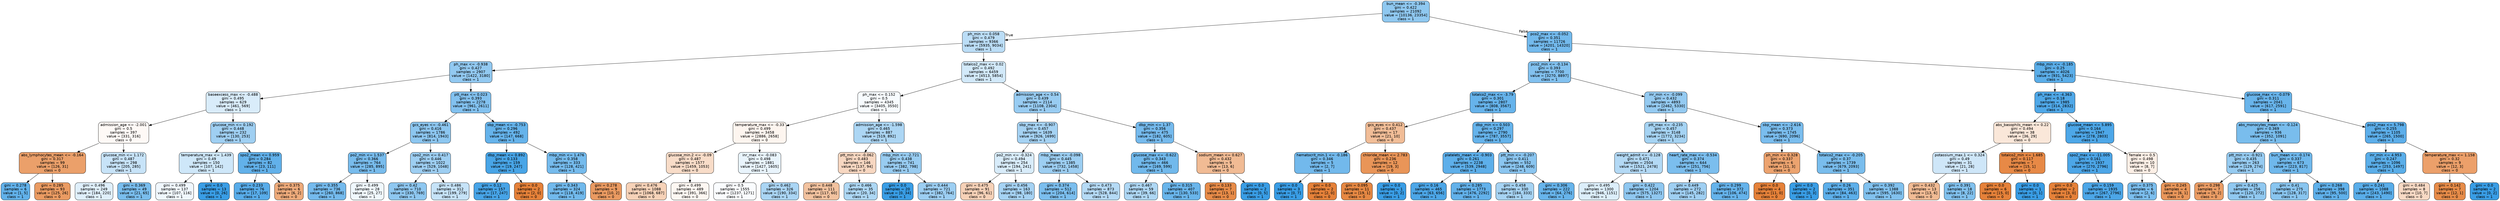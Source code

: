 digraph Tree {
node [shape=box, style="filled, rounded", color="black", fontname="helvetica"] ;
edge [fontname="helvetica"] ;
0 [label="bun_mean <= -0.394\ngini = 0.422\nsamples = 21092\nvalue = [10136, 23354]\nclass = 1", fillcolor="#8fc8f0"] ;
1 [label="ph_min <= 0.058\ngini = 0.479\nsamples = 9366\nvalue = [5935, 9034]\nclass = 1", fillcolor="#bbddf6"] ;
0 -> 1 [labeldistance=2.5, labelangle=45, headlabel="True"] ;
2 [label="ph_max <= -0.938\ngini = 0.427\nsamples = 2907\nvalue = [1422, 3180]\nclass = 1", fillcolor="#92c9f1"] ;
1 -> 2 ;
3 [label="baseexcess_max <= -0.488\ngini = 0.495\nsamples = 629\nvalue = [461, 569]\nclass = 1", fillcolor="#d9ecfa"] ;
2 -> 3 ;
4 [label="admission_age <= -2.001\ngini = 0.5\nsamples = 397\nvalue = [331, 316]\nclass = 0", fillcolor="#fef9f6"] ;
3 -> 4 ;
5 [label="abs_lymphocytes_mean <= -0.164\ngini = 0.317\nsamples = 99\nvalue = [126, 31]\nclass = 0", fillcolor="#eba06a"] ;
4 -> 5 ;
6 [label="gini = 0.278\nsamples = 6\nvalue = [1, 5]\nclass = 1", fillcolor="#61b1ea"] ;
5 -> 6 ;
7 [label="gini = 0.285\nsamples = 93\nvalue = [125, 26]\nclass = 0", fillcolor="#ea9b62"] ;
5 -> 7 ;
8 [label="glucose_min <= 1.172\ngini = 0.487\nsamples = 298\nvalue = [205, 285]\nclass = 1", fillcolor="#c7e3f8"] ;
4 -> 8 ;
9 [label="gini = 0.496\nsamples = 249\nvalue = [184, 220]\nclass = 1", fillcolor="#dfeffb"] ;
8 -> 9 ;
10 [label="gini = 0.369\nsamples = 49\nvalue = [21, 65]\nclass = 1", fillcolor="#79bded"] ;
8 -> 10 ;
11 [label="glucose_min <= 0.192\ngini = 0.448\nsamples = 232\nvalue = [130, 253]\nclass = 1", fillcolor="#9fcff2"] ;
3 -> 11 ;
12 [label="temperature_max <= 1.439\ngini = 0.49\nsamples = 150\nvalue = [107, 142]\nclass = 1", fillcolor="#cee7f9"] ;
11 -> 12 ;
13 [label="gini = 0.499\nsamples = 137\nvalue = [107, 116]\nclass = 1", fillcolor="#f0f7fd"] ;
12 -> 13 ;
14 [label="gini = 0.0\nsamples = 13\nvalue = [0, 26]\nclass = 1", fillcolor="#399de5"] ;
12 -> 14 ;
15 [label="spo2_mean <= 0.959\ngini = 0.284\nsamples = 82\nvalue = [23, 111]\nclass = 1", fillcolor="#62b1ea"] ;
11 -> 15 ;
16 [label="gini = 0.233\nsamples = 76\nvalue = [17, 109]\nclass = 1", fillcolor="#58ace9"] ;
15 -> 16 ;
17 [label="gini = 0.375\nsamples = 6\nvalue = [6, 2]\nclass = 0", fillcolor="#eeab7b"] ;
15 -> 17 ;
18 [label="ptt_max <= 0.023\ngini = 0.393\nsamples = 2278\nvalue = [961, 2611]\nclass = 1", fillcolor="#82c1ef"] ;
2 -> 18 ;
19 [label="gcs_eyes <= -0.461\ngini = 0.416\nsamples = 1786\nvalue = [814, 1943]\nclass = 1", fillcolor="#8cc6f0"] ;
18 -> 19 ;
20 [label="po2_min <= 1.537\ngini = 0.366\nsamples = 764\nvalue = [285, 895]\nclass = 1", fillcolor="#78bced"] ;
19 -> 20 ;
21 [label="gini = 0.355\nsamples = 736\nvalue = [260, 868]\nclass = 1", fillcolor="#74baed"] ;
20 -> 21 ;
22 [label="gini = 0.499\nsamples = 28\nvalue = [25, 27]\nclass = 1", fillcolor="#f0f8fd"] ;
20 -> 22 ;
23 [label="spo2_min <= 0.417\ngini = 0.446\nsamples = 1022\nvalue = [529, 1048]\nclass = 1", fillcolor="#9dcef2"] ;
19 -> 23 ;
24 [label="gini = 0.42\nsamples = 710\nvalue = [330, 769]\nclass = 1", fillcolor="#8ec7f0"] ;
23 -> 24 ;
25 [label="gini = 0.486\nsamples = 312\nvalue = [199, 279]\nclass = 1", fillcolor="#c6e3f8"] ;
23 -> 25 ;
26 [label="sbp_mean <= -0.753\ngini = 0.296\nsamples = 492\nvalue = [147, 668]\nclass = 1", fillcolor="#65b3eb"] ;
18 -> 26 ;
27 [label="dbp_mean <= 0.892\ngini = 0.133\nsamples = 159\nvalue = [19, 247]\nclass = 1", fillcolor="#48a5e7"] ;
26 -> 27 ;
28 [label="gini = 0.12\nsamples = 157\nvalue = [17, 247]\nclass = 1", fillcolor="#47a4e7"] ;
27 -> 28 ;
29 [label="gini = 0.0\nsamples = 2\nvalue = [2, 0]\nclass = 0", fillcolor="#e58139"] ;
27 -> 29 ;
30 [label="mbp_min <= 1.476\ngini = 0.358\nsamples = 333\nvalue = [128, 421]\nclass = 1", fillcolor="#75bbed"] ;
26 -> 30 ;
31 [label="gini = 0.343\nsamples = 324\nvalue = [118, 419]\nclass = 1", fillcolor="#71b9ec"] ;
30 -> 31 ;
32 [label="gini = 0.278\nsamples = 9\nvalue = [10, 2]\nclass = 0", fillcolor="#ea9a61"] ;
30 -> 32 ;
33 [label="totalco2_max <= 0.02\ngini = 0.492\nsamples = 6459\nvalue = [4513, 5854]\nclass = 1", fillcolor="#d2e9f9"] ;
1 -> 33 ;
34 [label="ph_max <= 0.152\ngini = 0.5\nsamples = 4345\nvalue = [3405, 3550]\nclass = 1", fillcolor="#f7fbfe"] ;
33 -> 34 ;
35 [label="temperature_max <= -0.33\ngini = 0.499\nsamples = 3458\nvalue = [2886, 2658]\nclass = 0", fillcolor="#fdf5ef"] ;
34 -> 35 ;
36 [label="glucose_min.2 <= -0.09\ngini = 0.487\nsamples = 1577\nvalue = [1459, 1053]\nclass = 0", fillcolor="#f8dcc8"] ;
35 -> 36 ;
37 [label="gini = 0.476\nsamples = 1088\nvalue = [1068, 687]\nclass = 0", fillcolor="#f6d2b8"] ;
36 -> 37 ;
38 [label="gini = 0.499\nsamples = 489\nvalue = [391, 366]\nclass = 0", fillcolor="#fdf7f2"] ;
36 -> 38 ;
39 [label="inr_max <= -0.083\ngini = 0.498\nsamples = 1881\nvalue = [1427, 1605]\nclass = 1", fillcolor="#e9f4fc"] ;
35 -> 39 ;
40 [label="gini = 0.5\nsamples = 1555\nvalue = [1237, 1271]\nclass = 1", fillcolor="#fafcfe"] ;
39 -> 40 ;
41 [label="gini = 0.462\nsamples = 326\nvalue = [190, 334]\nclass = 1", fillcolor="#aad5f4"] ;
39 -> 41 ;
42 [label="admission_age <= -1.598\ngini = 0.465\nsamples = 887\nvalue = [519, 892]\nclass = 1", fillcolor="#acd6f4"] ;
34 -> 42 ;
43 [label="ptt_min <= -0.062\ngini = 0.483\nsamples = 146\nvalue = [137, 94]\nclass = 0", fillcolor="#f7d7c1"] ;
42 -> 43 ;
44 [label="gini = 0.448\nsamples = 111\nvalue = [117, 60]\nclass = 0", fillcolor="#f2c29f"] ;
43 -> 44 ;
45 [label="gini = 0.466\nsamples = 35\nvalue = [20, 34]\nclass = 1", fillcolor="#add7f4"] ;
43 -> 45 ;
46 [label="mbp_min <= -2.721\ngini = 0.438\nsamples = 741\nvalue = [382, 798]\nclass = 1", fillcolor="#98ccf1"] ;
42 -> 46 ;
47 [label="gini = 0.0\nsamples = 20\nvalue = [0, 34]\nclass = 1", fillcolor="#399de5"] ;
46 -> 47 ;
48 [label="gini = 0.444\nsamples = 721\nvalue = [382, 764]\nclass = 1", fillcolor="#9ccef2"] ;
46 -> 48 ;
49 [label="admission_age <= 0.54\ngini = 0.439\nsamples = 2114\nvalue = [1108, 2304]\nclass = 1", fillcolor="#98ccf2"] ;
33 -> 49 ;
50 [label="sbp_max <= -0.907\ngini = 0.457\nsamples = 1639\nvalue = [926, 1699]\nclass = 1", fillcolor="#a5d2f3"] ;
49 -> 50 ;
51 [label="po2_min <= -0.324\ngini = 0.494\nsamples = 254\nvalue = [194, 241]\nclass = 1", fillcolor="#d8ecfa"] ;
50 -> 51 ;
52 [label="gini = 0.475\nsamples = 91\nvalue = [96, 61]\nclass = 0", fillcolor="#f6d1b7"] ;
51 -> 52 ;
53 [label="gini = 0.456\nsamples = 163\nvalue = [98, 180]\nclass = 1", fillcolor="#a5d2f3"] ;
51 -> 53 ;
54 [label="mbp_mean <= -0.098\ngini = 0.445\nsamples = 1385\nvalue = [732, 1458]\nclass = 1", fillcolor="#9ccef2"] ;
50 -> 54 ;
55 [label="gini = 0.374\nsamples = 512\nvalue = [204, 614]\nclass = 1", fillcolor="#7bbeee"] ;
54 -> 55 ;
56 [label="gini = 0.473\nsamples = 873\nvalue = [528, 844]\nclass = 1", fillcolor="#b5daf5"] ;
54 -> 56 ;
57 [label="dbp_min <= 1.37\ngini = 0.356\nsamples = 475\nvalue = [182, 605]\nclass = 1", fillcolor="#75baed"] ;
49 -> 57 ;
58 [label="glucose_max <= -0.622\ngini = 0.343\nsamples = 466\nvalue = [169, 599]\nclass = 1", fillcolor="#71b9ec"] ;
57 -> 58 ;
59 [label="gini = 0.467\nsamples = 59\nvalue = [39, 66]\nclass = 1", fillcolor="#aed7f4"] ;
58 -> 59 ;
60 [label="gini = 0.315\nsamples = 407\nvalue = [130, 533]\nclass = 1", fillcolor="#69b5eb"] ;
58 -> 60 ;
61 [label="sodium_mean <= 0.627\ngini = 0.432\nsamples = 9\nvalue = [13, 6]\nclass = 0", fillcolor="#f1bb94"] ;
57 -> 61 ;
62 [label="gini = 0.133\nsamples = 7\nvalue = [13, 1]\nclass = 0", fillcolor="#e78b48"] ;
61 -> 62 ;
63 [label="gini = 0.0\nsamples = 2\nvalue = [0, 5]\nclass = 1", fillcolor="#399de5"] ;
61 -> 63 ;
64 [label="pco2_max <= -0.052\ngini = 0.351\nsamples = 11726\nvalue = [4201, 14320]\nclass = 1", fillcolor="#73baed"] ;
0 -> 64 [labeldistance=2.5, labelangle=-45, headlabel="False"] ;
65 [label="pco2_min <= -0.134\ngini = 0.393\nsamples = 7700\nvalue = [3270, 8897]\nclass = 1", fillcolor="#82c1ef"] ;
64 -> 65 ;
66 [label="totalco2_max <= -3.79\ngini = 0.301\nsamples = 2807\nvalue = [808, 3567]\nclass = 1", fillcolor="#66b3eb"] ;
65 -> 66 ;
67 [label="gcs_eyes <= 0.412\ngini = 0.437\nsamples = 17\nvalue = [21, 10]\nclass = 0", fillcolor="#f1bd97"] ;
66 -> 67 ;
68 [label="hematocrit_min.1 <= -0.186\ngini = 0.346\nsamples = 5\nvalue = [2, 7]\nclass = 1", fillcolor="#72b9ec"] ;
67 -> 68 ;
69 [label="gini = 0.0\nsamples = 3\nvalue = [0, 7]\nclass = 1", fillcolor="#399de5"] ;
68 -> 69 ;
70 [label="gini = 0.0\nsamples = 2\nvalue = [2, 0]\nclass = 0", fillcolor="#e58139"] ;
68 -> 70 ;
71 [label="chloride_mean <= 2.783\ngini = 0.236\nsamples = 12\nvalue = [19, 3]\nclass = 0", fillcolor="#e99558"] ;
67 -> 71 ;
72 [label="gini = 0.095\nsamples = 11\nvalue = [19, 1]\nclass = 0", fillcolor="#e68843"] ;
71 -> 72 ;
73 [label="gini = 0.0\nsamples = 1\nvalue = [0, 2]\nclass = 1", fillcolor="#399de5"] ;
71 -> 73 ;
74 [label="dbp_min <= 0.503\ngini = 0.297\nsamples = 2790\nvalue = [787, 3557]\nclass = 1", fillcolor="#65b3eb"] ;
66 -> 74 ;
75 [label="platelets_mean <= -0.903\ngini = 0.261\nsamples = 2238\nvalue = [539, 2948]\nclass = 1", fillcolor="#5dafea"] ;
74 -> 75 ;
76 [label="gini = 0.16\nsamples = 465\nvalue = [63, 656]\nclass = 1", fillcolor="#4ca6e7"] ;
75 -> 76 ;
77 [label="gini = 0.285\nsamples = 1773\nvalue = [476, 2292]\nclass = 1", fillcolor="#62b1ea"] ;
75 -> 77 ;
78 [label="ptt_min <= -0.207\ngini = 0.411\nsamples = 552\nvalue = [248, 609]\nclass = 1", fillcolor="#8ac5f0"] ;
74 -> 78 ;
79 [label="gini = 0.458\nsamples = 330\nvalue = [184, 333]\nclass = 1", fillcolor="#a6d3f3"] ;
78 -> 79 ;
80 [label="gini = 0.306\nsamples = 222\nvalue = [64, 276]\nclass = 1", fillcolor="#67b4eb"] ;
78 -> 80 ;
81 [label="inr_min <= -0.099\ngini = 0.432\nsamples = 4893\nvalue = [2462, 5330]\nclass = 1", fillcolor="#94caf1"] ;
65 -> 81 ;
82 [label="ptt_max <= -0.235\ngini = 0.457\nsamples = 3148\nvalue = [1772, 3234]\nclass = 1", fillcolor="#a5d3f3"] ;
81 -> 82 ;
83 [label="weight_admit <= -0.128\ngini = 0.471\nsamples = 2504\nvalue = [1521, 2478]\nclass = 1", fillcolor="#b3d9f5"] ;
82 -> 83 ;
84 [label="gini = 0.495\nsamples = 1300\nvalue = [946, 1151]\nclass = 1", fillcolor="#dceefa"] ;
83 -> 84 ;
85 [label="gini = 0.422\nsamples = 1204\nvalue = [575, 1327]\nclass = 1", fillcolor="#8fc7f0"] ;
83 -> 85 ;
86 [label="heart_rate_max <= -0.534\ngini = 0.374\nsamples = 644\nvalue = [251, 756]\nclass = 1", fillcolor="#7bbeee"] ;
82 -> 86 ;
87 [label="gini = 0.449\nsamples = 272\nvalue = [145, 282]\nclass = 1", fillcolor="#9fcff2"] ;
86 -> 87 ;
88 [label="gini = 0.299\nsamples = 372\nvalue = [106, 474]\nclass = 1", fillcolor="#65b3eb"] ;
86 -> 88 ;
89 [label="sbp_mean <= -2.616\ngini = 0.373\nsamples = 1745\nvalue = [690, 2096]\nclass = 1", fillcolor="#7abdee"] ;
81 -> 89 ;
90 [label="ph_min <= 0.328\ngini = 0.337\nsamples = 6\nvalue = [11, 3]\nclass = 0", fillcolor="#eca36f"] ;
89 -> 90 ;
91 [label="gini = 0.0\nsamples = 4\nvalue = [11, 0]\nclass = 0", fillcolor="#e58139"] ;
90 -> 91 ;
92 [label="gini = 0.0\nsamples = 2\nvalue = [0, 3]\nclass = 1", fillcolor="#399de5"] ;
90 -> 92 ;
93 [label="totalco2_max <= -0.205\ngini = 0.37\nsamples = 1739\nvalue = [679, 2093]\nclass = 1", fillcolor="#79bded"] ;
89 -> 93 ;
94 [label="gini = 0.26\nsamples = 351\nvalue = [84, 463]\nclass = 1", fillcolor="#5dafea"] ;
93 -> 94 ;
95 [label="gini = 0.392\nsamples = 1388\nvalue = [595, 1630]\nclass = 1", fillcolor="#81c1ee"] ;
93 -> 95 ;
96 [label="mbp_min <= -0.185\ngini = 0.25\nsamples = 4026\nvalue = [931, 5423]\nclass = 1", fillcolor="#5baee9"] ;
64 -> 96 ;
97 [label="ph_max <= -4.363\ngini = 0.18\nsamples = 1985\nvalue = [314, 2832]\nclass = 1", fillcolor="#4fa8e8"] ;
96 -> 97 ;
98 [label="abs_basophils_mean <= 0.22\ngini = 0.494\nsamples = 38\nvalue = [36, 29]\nclass = 0", fillcolor="#fae7d9"] ;
97 -> 98 ;
99 [label="potassium_max.1 <= 0.324\ngini = 0.49\nsamples = 31\nvalue = [21, 28]\nclass = 1", fillcolor="#cee6f8"] ;
98 -> 99 ;
100 [label="gini = 0.432\nsamples = 13\nvalue = [13, 6]\nclass = 0", fillcolor="#f1bb94"] ;
99 -> 100 ;
101 [label="gini = 0.391\nsamples = 18\nvalue = [8, 22]\nclass = 1", fillcolor="#81c1ee"] ;
99 -> 101 ;
102 [label="totalco2_min <= 1.685\ngini = 0.117\nsamples = 7\nvalue = [15, 1]\nclass = 0", fillcolor="#e78946"] ;
98 -> 102 ;
103 [label="gini = 0.0\nsamples = 6\nvalue = [15, 0]\nclass = 0", fillcolor="#e58139"] ;
102 -> 103 ;
104 [label="gini = 0.0\nsamples = 1\nvalue = [0, 1]\nclass = 1", fillcolor="#399de5"] ;
102 -> 104 ;
105 [label="glucose_mean <= 5.895\ngini = 0.164\nsamples = 1947\nvalue = [278, 2803]\nclass = 1", fillcolor="#4da7e8"] ;
97 -> 105 ;
106 [label="spo2_max <= -11.005\ngini = 0.161\nsamples = 1937\nvalue = [270, 2796]\nclass = 1", fillcolor="#4ca6e8"] ;
105 -> 106 ;
107 [label="gini = 0.0\nsamples = 2\nvalue = [3, 0]\nclass = 0", fillcolor="#e58139"] ;
106 -> 107 ;
108 [label="gini = 0.159\nsamples = 1935\nvalue = [267, 2796]\nclass = 1", fillcolor="#4ca6e7"] ;
106 -> 108 ;
109 [label="female <= 0.5\ngini = 0.498\nsamples = 10\nvalue = [8, 7]\nclass = 0", fillcolor="#fcefe6"] ;
105 -> 109 ;
110 [label="gini = 0.375\nsamples = 6\nvalue = [2, 6]\nclass = 1", fillcolor="#7bbeee"] ;
109 -> 110 ;
111 [label="gini = 0.245\nsamples = 4\nvalue = [6, 1]\nclass = 0", fillcolor="#e9965a"] ;
109 -> 111 ;
112 [label="glucose_max <= -0.079\ngini = 0.311\nsamples = 2041\nvalue = [617, 2591]\nclass = 1", fillcolor="#68b4eb"] ;
96 -> 112 ;
113 [label="abs_monocytes_mean <= -0.124\ngini = 0.369\nsamples = 936\nvalue = [352, 1091]\nclass = 1", fillcolor="#79bded"] ;
112 -> 113 ;
114 [label="ptt_min <= -0.921\ngini = 0.435\nsamples = 263\nvalue = [129, 274]\nclass = 1", fillcolor="#96cbf1"] ;
113 -> 114 ;
115 [label="gini = 0.298\nsamples = 7\nvalue = [9, 2]\nclass = 0", fillcolor="#eb9d65"] ;
114 -> 115 ;
116 [label="gini = 0.425\nsamples = 256\nvalue = [120, 272]\nclass = 1", fillcolor="#90c8f0"] ;
114 -> 116 ;
117 [label="bun_mean <= -0.174\ngini = 0.337\nsamples = 673\nvalue = [223, 817]\nclass = 1", fillcolor="#6fb8ec"] ;
113 -> 117 ;
118 [label="gini = 0.41\nsamples = 275\nvalue = [128, 317]\nclass = 1", fillcolor="#89c5ef"] ;
117 -> 118 ;
119 [label="gini = 0.268\nsamples = 398\nvalue = [95, 500]\nclass = 1", fillcolor="#5fb0ea"] ;
117 -> 119 ;
120 [label="pco2_max <= 5.798\ngini = 0.255\nsamples = 1105\nvalue = [265, 1500]\nclass = 1", fillcolor="#5caeea"] ;
112 -> 120 ;
121 [label="inr_min <= 4.953\ngini = 0.247\nsamples = 1096\nvalue = [253, 1497]\nclass = 1", fillcolor="#5aaee9"] ;
120 -> 121 ;
122 [label="gini = 0.241\nsamples = 1088\nvalue = [243, 1490]\nclass = 1", fillcolor="#59ade9"] ;
121 -> 122 ;
123 [label="gini = 0.484\nsamples = 8\nvalue = [10, 7]\nclass = 0", fillcolor="#f7d9c4"] ;
121 -> 123 ;
124 [label="temperature_max <= 1.158\ngini = 0.32\nsamples = 9\nvalue = [12, 3]\nclass = 0", fillcolor="#eca06a"] ;
120 -> 124 ;
125 [label="gini = 0.142\nsamples = 7\nvalue = [12, 1]\nclass = 0", fillcolor="#e78c49"] ;
124 -> 125 ;
126 [label="gini = 0.0\nsamples = 2\nvalue = [0, 2]\nclass = 1", fillcolor="#399de5"] ;
124 -> 126 ;
}